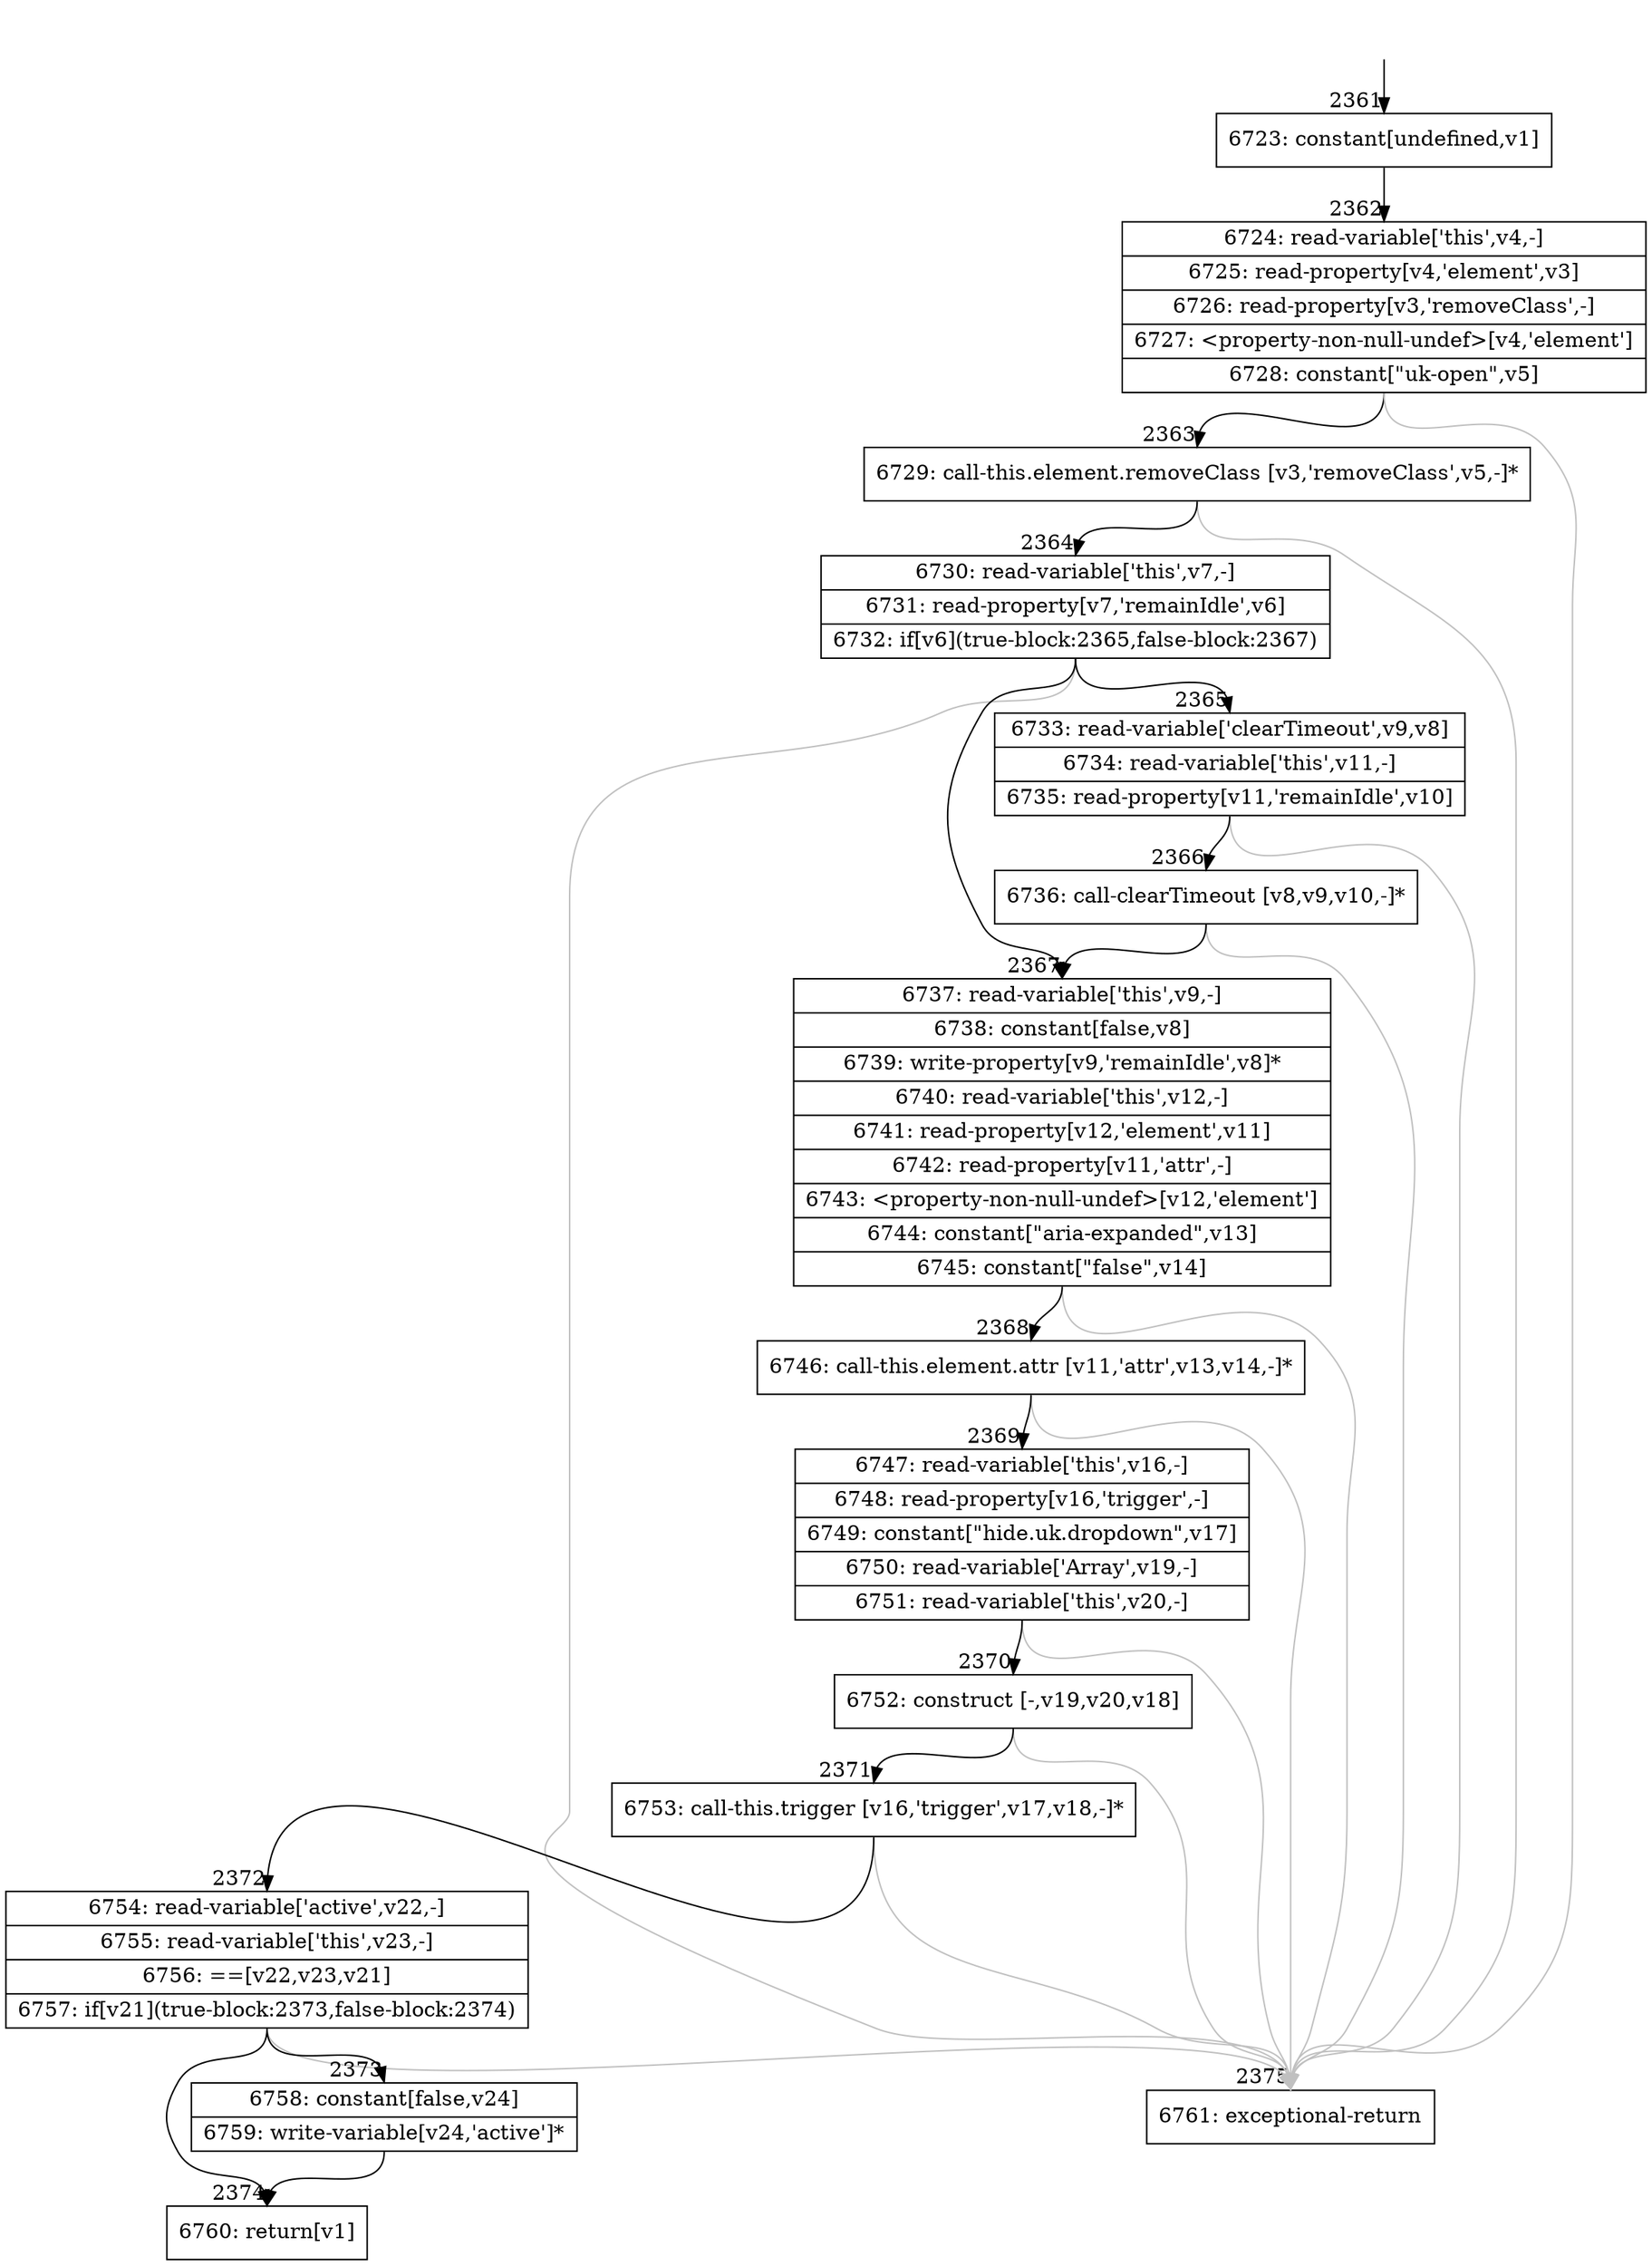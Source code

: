 digraph {
rankdir="TD"
BB_entry185[shape=none,label=""];
BB_entry185 -> BB2361 [tailport=s, headport=n, headlabel="    2361"]
BB2361 [shape=record label="{6723: constant[undefined,v1]}" ] 
BB2361 -> BB2362 [tailport=s, headport=n, headlabel="      2362"]
BB2362 [shape=record label="{6724: read-variable['this',v4,-]|6725: read-property[v4,'element',v3]|6726: read-property[v3,'removeClass',-]|6727: \<property-non-null-undef\>[v4,'element']|6728: constant[\"uk-open\",v5]}" ] 
BB2362 -> BB2363 [tailport=s, headport=n, headlabel="      2363"]
BB2362 -> BB2375 [tailport=s, headport=n, color=gray, headlabel="      2375"]
BB2363 [shape=record label="{6729: call-this.element.removeClass [v3,'removeClass',v5,-]*}" ] 
BB2363 -> BB2364 [tailport=s, headport=n, headlabel="      2364"]
BB2363 -> BB2375 [tailport=s, headport=n, color=gray]
BB2364 [shape=record label="{6730: read-variable['this',v7,-]|6731: read-property[v7,'remainIdle',v6]|6732: if[v6](true-block:2365,false-block:2367)}" ] 
BB2364 -> BB2365 [tailport=s, headport=n, headlabel="      2365"]
BB2364 -> BB2367 [tailport=s, headport=n, headlabel="      2367"]
BB2364 -> BB2375 [tailport=s, headport=n, color=gray]
BB2365 [shape=record label="{6733: read-variable['clearTimeout',v9,v8]|6734: read-variable['this',v11,-]|6735: read-property[v11,'remainIdle',v10]}" ] 
BB2365 -> BB2366 [tailport=s, headport=n, headlabel="      2366"]
BB2365 -> BB2375 [tailport=s, headport=n, color=gray]
BB2366 [shape=record label="{6736: call-clearTimeout [v8,v9,v10,-]*}" ] 
BB2366 -> BB2367 [tailport=s, headport=n]
BB2366 -> BB2375 [tailport=s, headport=n, color=gray]
BB2367 [shape=record label="{6737: read-variable['this',v9,-]|6738: constant[false,v8]|6739: write-property[v9,'remainIdle',v8]*|6740: read-variable['this',v12,-]|6741: read-property[v12,'element',v11]|6742: read-property[v11,'attr',-]|6743: \<property-non-null-undef\>[v12,'element']|6744: constant[\"aria-expanded\",v13]|6745: constant[\"false\",v14]}" ] 
BB2367 -> BB2368 [tailport=s, headport=n, headlabel="      2368"]
BB2367 -> BB2375 [tailport=s, headport=n, color=gray]
BB2368 [shape=record label="{6746: call-this.element.attr [v11,'attr',v13,v14,-]*}" ] 
BB2368 -> BB2369 [tailport=s, headport=n, headlabel="      2369"]
BB2368 -> BB2375 [tailport=s, headport=n, color=gray]
BB2369 [shape=record label="{6747: read-variable['this',v16,-]|6748: read-property[v16,'trigger',-]|6749: constant[\"hide.uk.dropdown\",v17]|6750: read-variable['Array',v19,-]|6751: read-variable['this',v20,-]}" ] 
BB2369 -> BB2370 [tailport=s, headport=n, headlabel="      2370"]
BB2369 -> BB2375 [tailport=s, headport=n, color=gray]
BB2370 [shape=record label="{6752: construct [-,v19,v20,v18]}" ] 
BB2370 -> BB2371 [tailport=s, headport=n, headlabel="      2371"]
BB2370 -> BB2375 [tailport=s, headport=n, color=gray]
BB2371 [shape=record label="{6753: call-this.trigger [v16,'trigger',v17,v18,-]*}" ] 
BB2371 -> BB2372 [tailport=s, headport=n, headlabel="      2372"]
BB2371 -> BB2375 [tailport=s, headport=n, color=gray]
BB2372 [shape=record label="{6754: read-variable['active',v22,-]|6755: read-variable['this',v23,-]|6756: ==[v22,v23,v21]|6757: if[v21](true-block:2373,false-block:2374)}" ] 
BB2372 -> BB2373 [tailport=s, headport=n, headlabel="      2373"]
BB2372 -> BB2374 [tailport=s, headport=n, headlabel="      2374"]
BB2372 -> BB2375 [tailport=s, headport=n, color=gray]
BB2373 [shape=record label="{6758: constant[false,v24]|6759: write-variable[v24,'active']*}" ] 
BB2373 -> BB2374 [tailport=s, headport=n]
BB2374 [shape=record label="{6760: return[v1]}" ] 
BB2375 [shape=record label="{6761: exceptional-return}" ] 
//#$~ 1841
}
